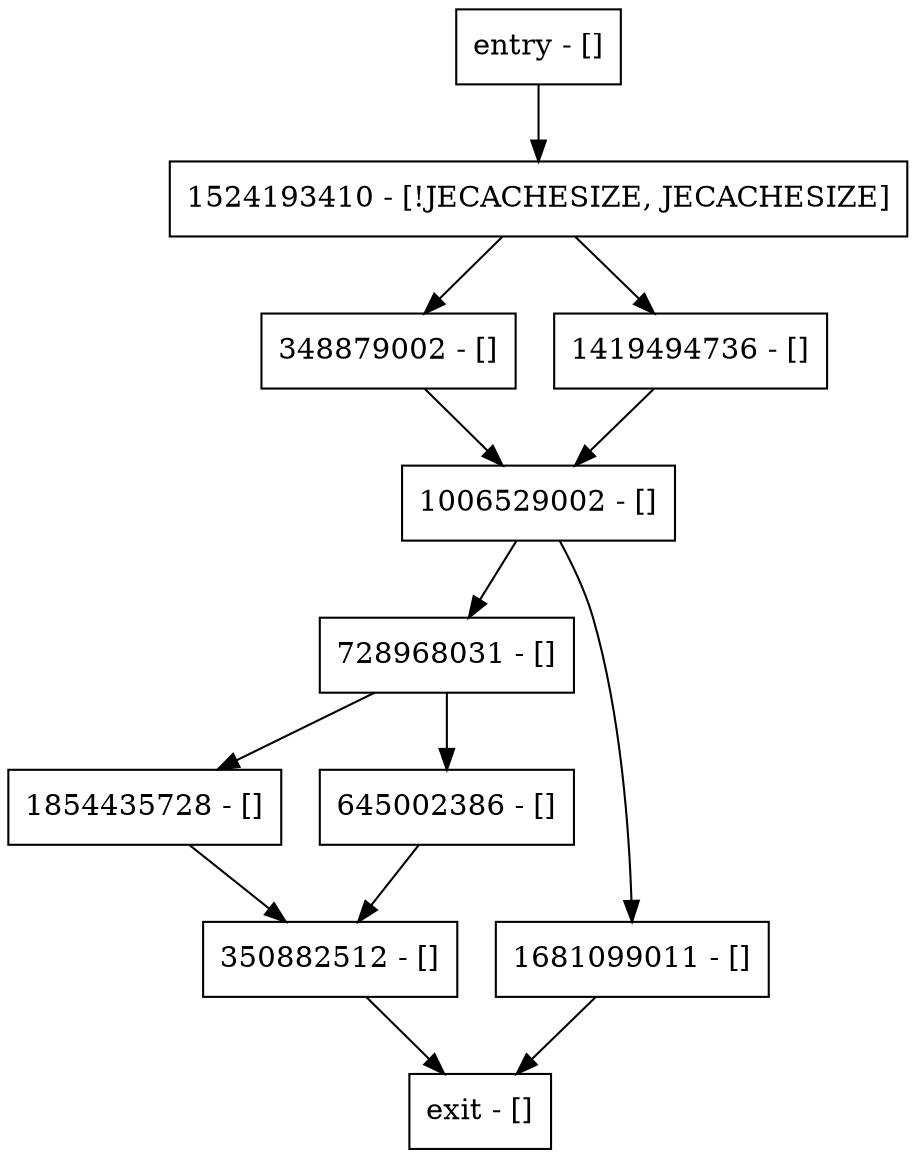 digraph open {
node [shape=record];
entry [label="entry - []"];
exit [label="exit - []"];
1854435728 [label="1854435728 - []"];
348879002 [label="348879002 - []"];
728968031 [label="728968031 - []"];
1006529002 [label="1006529002 - []"];
350882512 [label="350882512 - []"];
1681099011 [label="1681099011 - []"];
645002386 [label="645002386 - []"];
1524193410 [label="1524193410 - [!JECACHESIZE, JECACHESIZE]"];
1419494736 [label="1419494736 - []"];
entry;
exit;
entry -> 1524193410;
1854435728 -> 350882512;
348879002 -> 1006529002;
728968031 -> 1854435728;
728968031 -> 645002386;
1006529002 -> 728968031;
1006529002 -> 1681099011;
350882512 -> exit;
1681099011 -> exit;
645002386 -> 350882512;
1524193410 -> 348879002;
1524193410 -> 1419494736;
1419494736 -> 1006529002;
}
